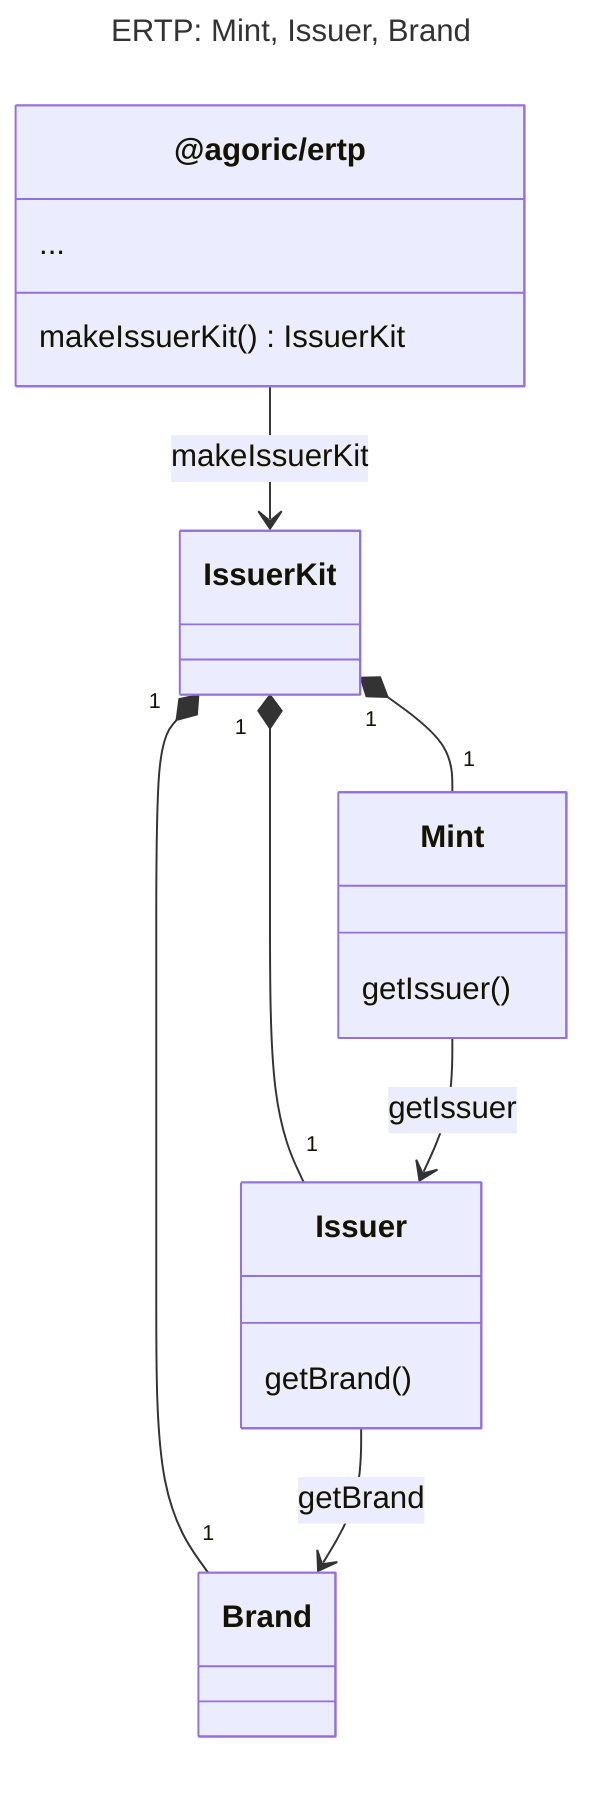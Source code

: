 ---
title: "ERTP: Mint, Issuer, Brand"
---
classDiagram
   class IssuerKit
   IssuerKit "1" *-- "1" Mint
   IssuerKit "1" *-- "1" Issuer
   IssuerKit "1" *-- "1" Brand

  class ertp["@agoric/ertp"] {
   makeIssuerKit() IssuerKit
   ...
  }
  ertp --> IssuerKit : makeIssuerKit

   class Mint {
     getIssuer()
   }
Mint --> Issuer: getIssuer
   class Issuer {
    getBrand()
   }
   Issuer --> Brand: getBrand
   class Brand